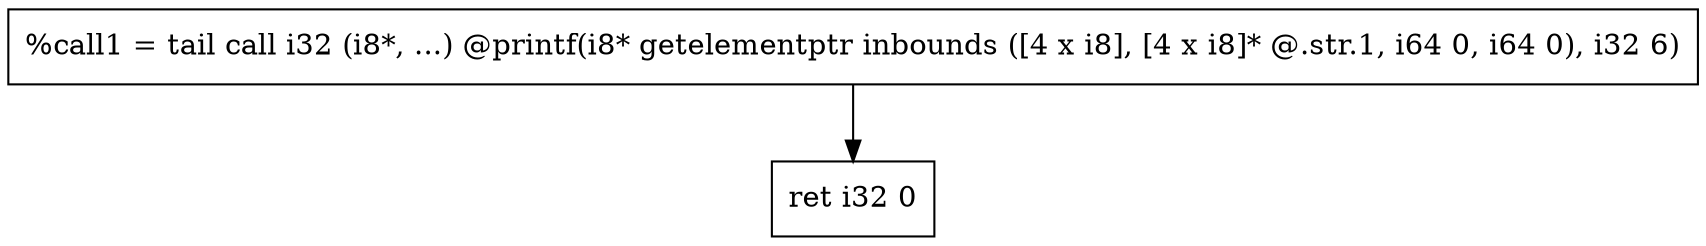 digraph "CDFG for'main' function" {
	Node0x560024fa4f68[shape=record, label="  %call1 = tail call i32 (i8*, ...) @printf(i8* getelementptr inbounds ([4 x i8], [4 x i8]* @.str.1, i64 0, i64 0), i32 6)"]
	Node0x560024f9ff98[shape=record, label="  ret i32 0"]
	Node0x560024fa4f68 -> Node0x560024f9ff98
edge [color=red]
}
